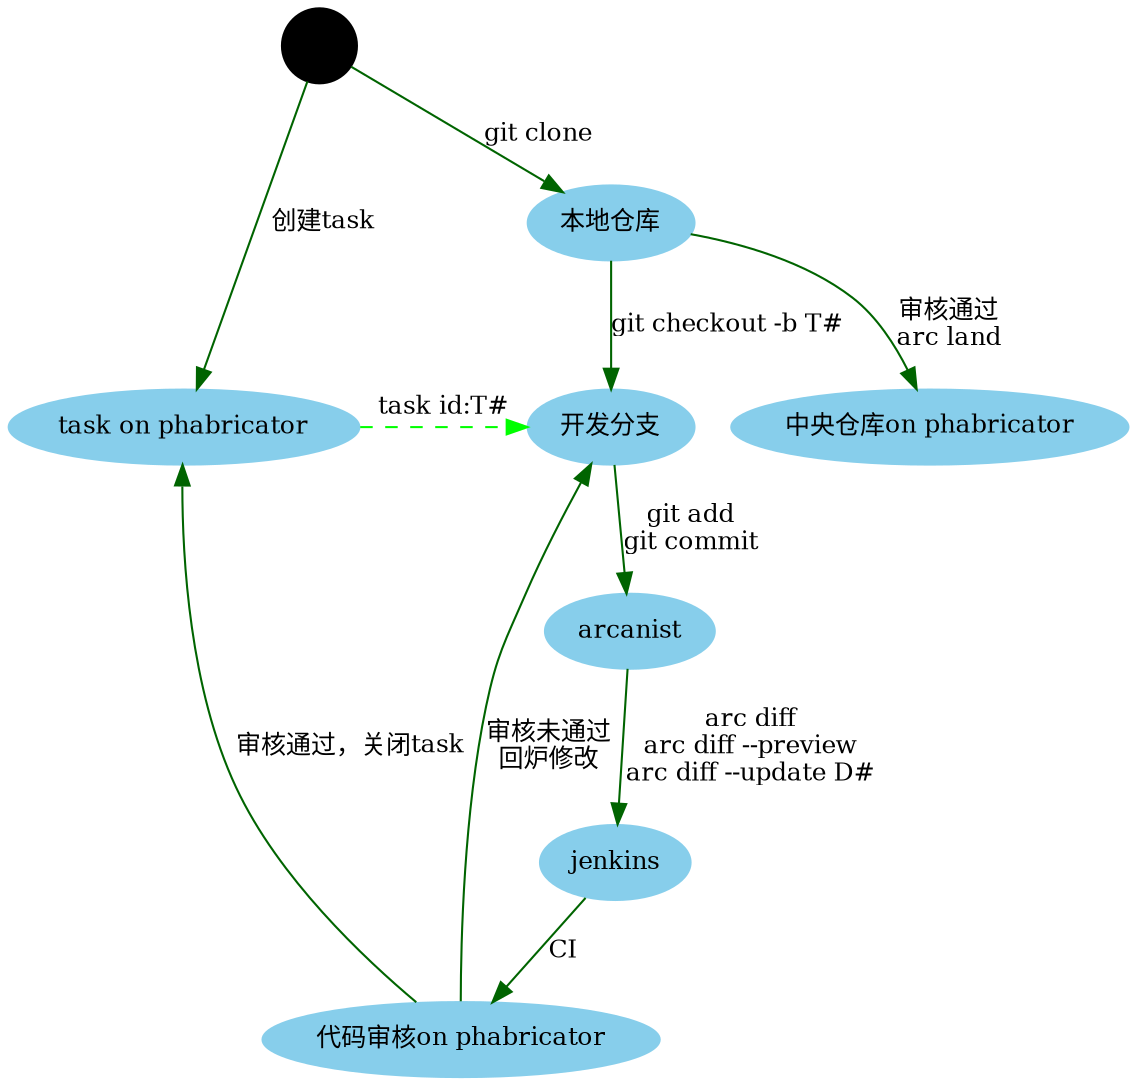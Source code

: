 digraph G {
    //rankdir=LR;
    node[fontsize=12,style="filled",color="skyblue"];
    edge[fontsize=12,color="darkgreen"];
    begin[shape="circle", color="black", style="filled", label="",fixedsize="true"];
    local_repo[label="本地仓库"];
    task[label="task on phabricator"];
    devel_branch[label="开发分支"];
    remote_repo[label="中央仓库on phabricator"];
    arcanist[label="arcanist"];
    phabricator[label="代码审核on phabricator"];
    jenkins;

    begin->local_repo[label="git clone"];
    begin->task[label="创建task"];
    local_repo->devel_branch[label="git checkout -b T#"];
    devel_branch->arcanist[label="git add\ngit commit"];
    arcanist->jenkins[label="arc diff\narc diff --preview\narc diff --update D#"];
    jenkins->phabricator[label="CI"]
    phabricator->devel_branch[label="审核未通过\n回炉修改"];
    local_repo->remote_repo[label="审核通过\narc land"];
    phabricator->task[label="审核通过，关闭task"];

    task->devel_branch[label="task id:T#",style="dashed",color="green"];

    {rank=same;devel_branch,task}

}
